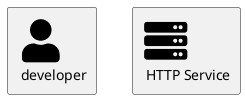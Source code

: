 @startuml architecture

!include <tupadr3/common>
!include <tupadr3/devicons2/redis>
!include <tupadr3/font-awesome-5/user>
!include <tupadr3/font-awesome-5/server>

FA5_USER(developer, developer)
FA5_SERVER(direct, "HTTP Service")

@enduml
